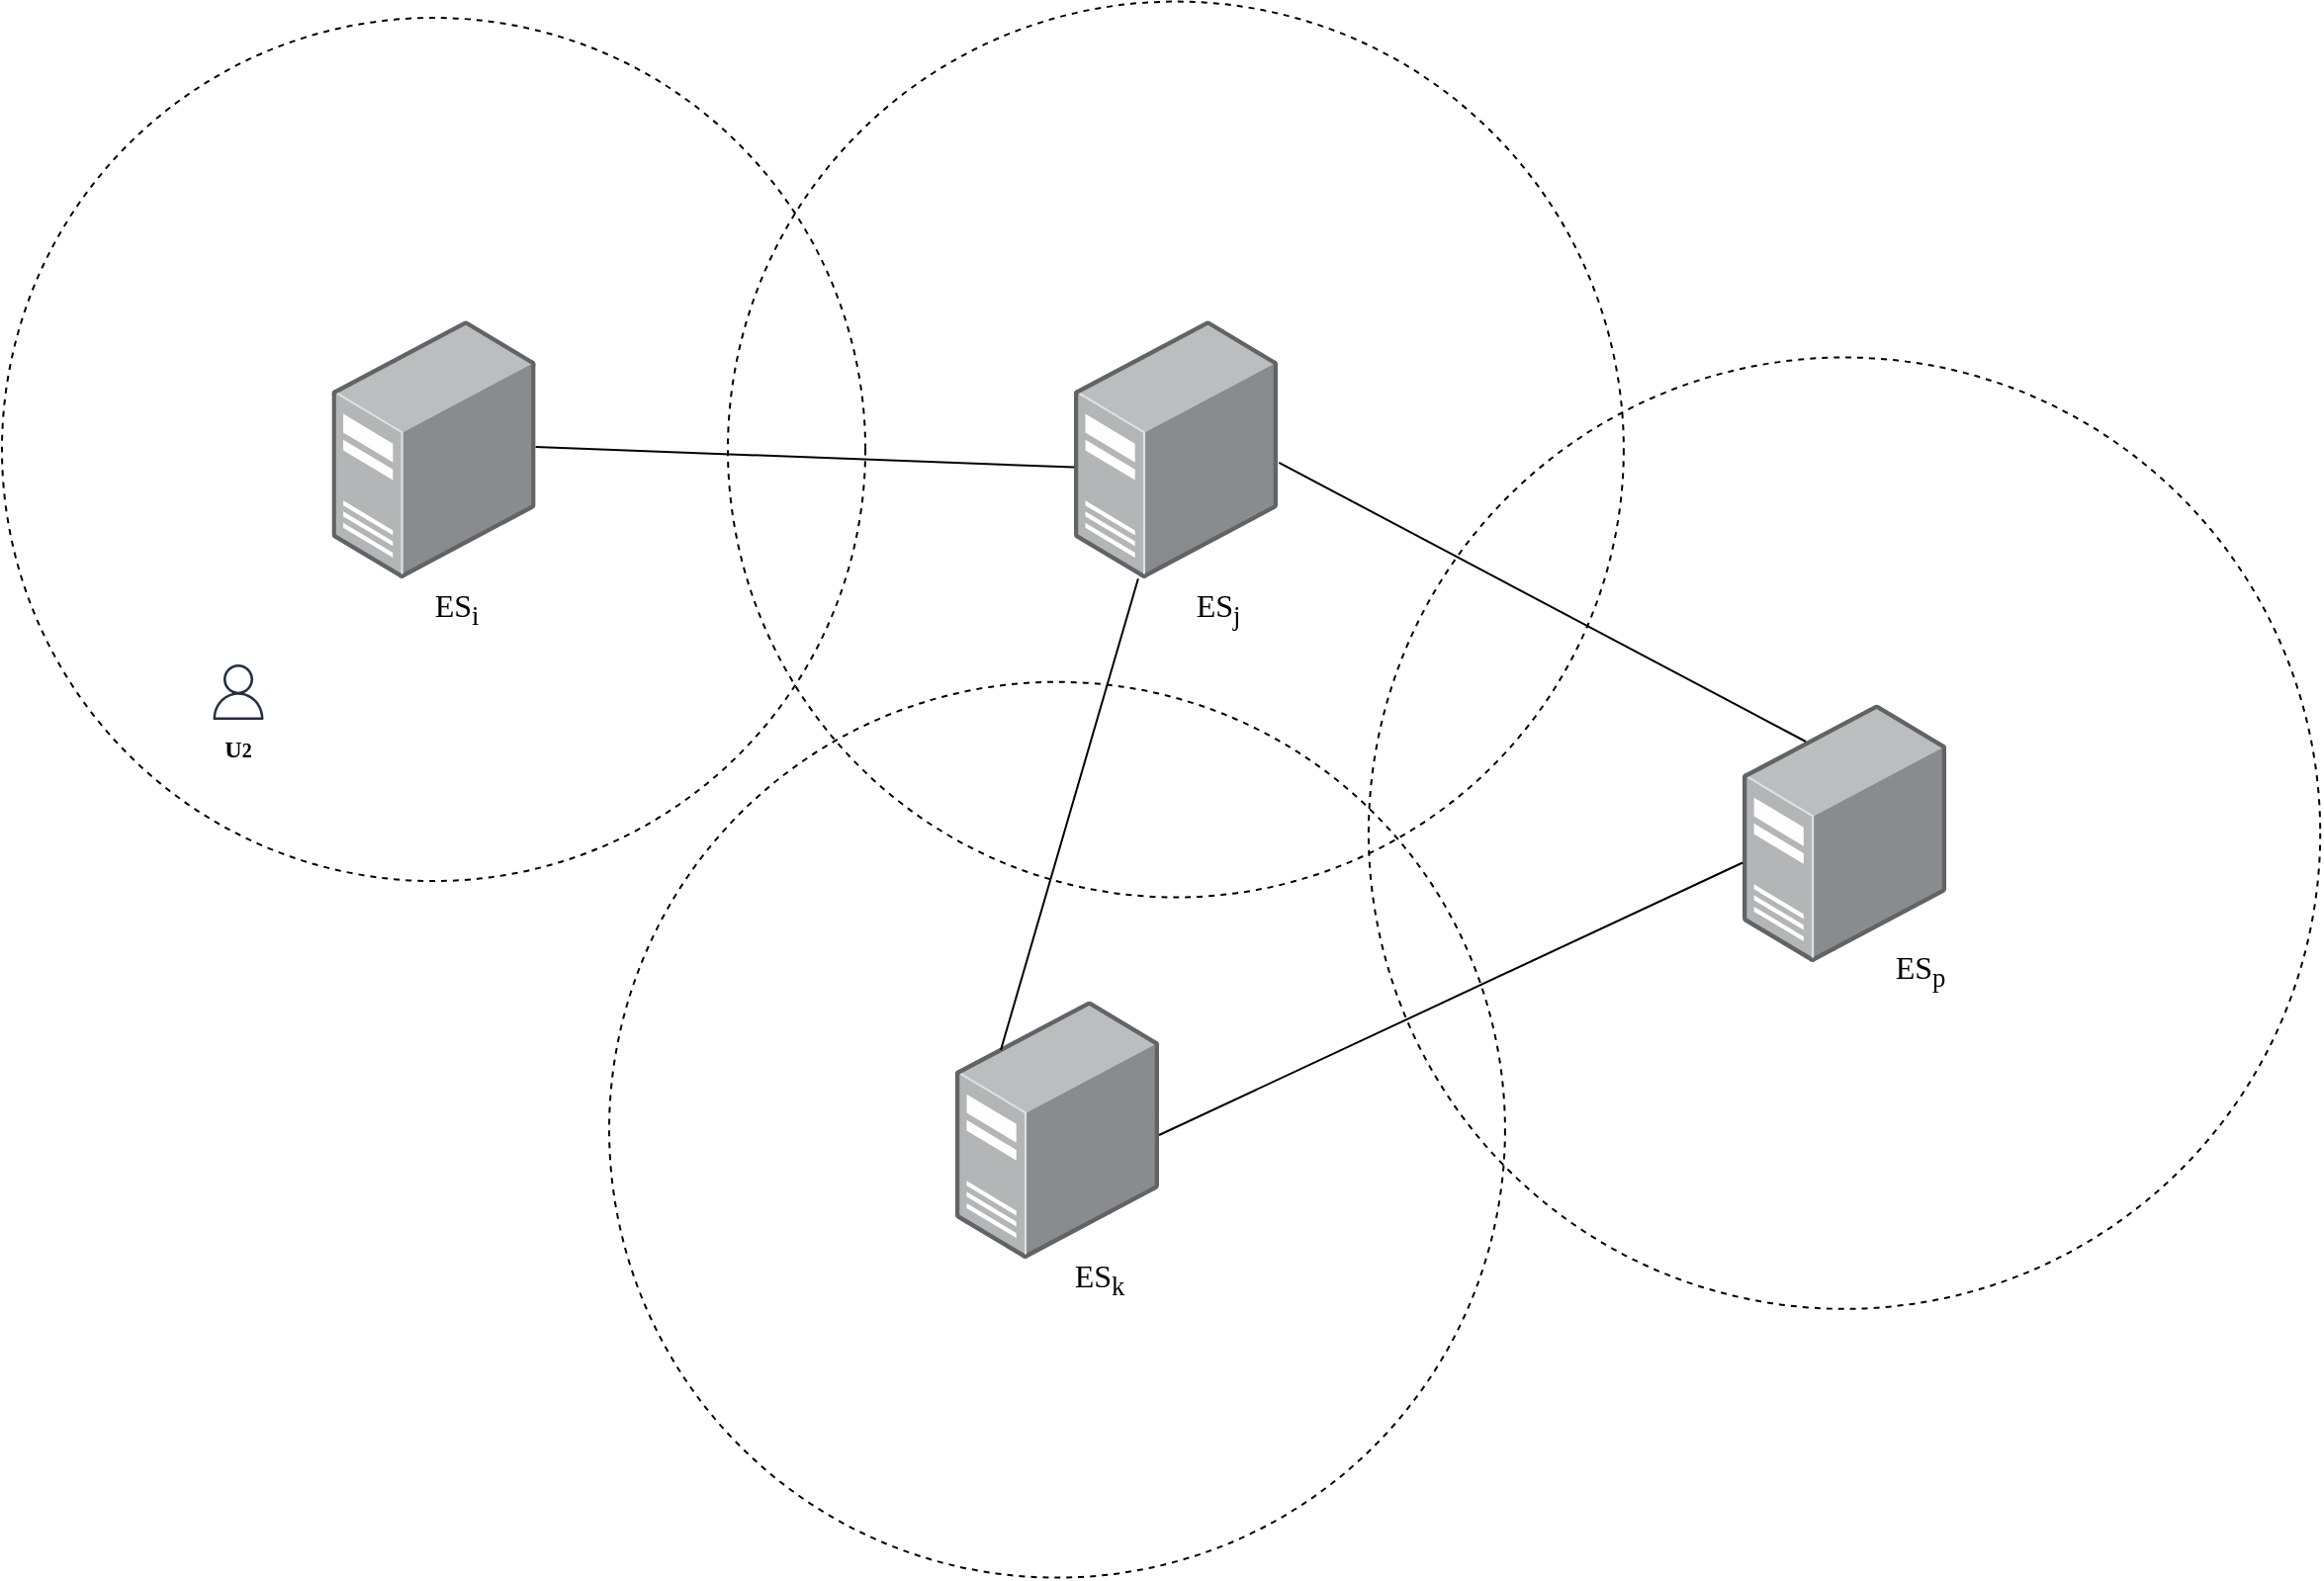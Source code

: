 <mxfile version="24.6.5" type="github">
  <diagram name="第 1 页" id="JoeD6NzNSS_i4DSreLfH">
    <mxGraphModel dx="2207" dy="918" grid="1" gridSize="10" guides="1" tooltips="1" connect="1" arrows="1" fold="1" page="1" pageScale="1" pageWidth="827" pageHeight="1169" math="1" shadow="0">
      <root>
        <mxCell id="0" />
        <mxCell id="1" parent="0" />
        <mxCell id="oJzubdXN_a61bdc-VOZN-10" value="" style="ellipse;whiteSpace=wrap;html=1;aspect=fixed;fillColor=none;dashed=1;" parent="1" vertex="1">
          <mxGeometry x="187" y="334.8" width="452.94" height="452.94" as="geometry" />
        </mxCell>
        <mxCell id="oJzubdXN_a61bdc-VOZN-9" value="" style="ellipse;whiteSpace=wrap;html=1;aspect=fixed;fillColor=none;dashed=1;" parent="1" vertex="1">
          <mxGeometry x="-180" y="343" width="436.53" height="436.53" as="geometry" />
        </mxCell>
        <mxCell id="8uZlXo2zn4zUqa4FPAqo-20" value="" style="image;points=[];aspect=fixed;html=1;align=center;shadow=0;dashed=0;image=img/lib/allied_telesis/computer_and_terminals/Server_Desktop.svg;" parent="1" vertex="1">
          <mxGeometry x="-13.27" y="495.94" width="103.07" height="130.65" as="geometry" />
        </mxCell>
        <mxCell id="oJzubdXN_a61bdc-VOZN-7" value="" style="image;points=[];aspect=fixed;html=1;align=center;shadow=0;dashed=0;image=img/lib/allied_telesis/computer_and_terminals/Server_Desktop.svg;" parent="1" vertex="1">
          <mxGeometry x="361.94" y="495.94" width="103.07" height="130.65" as="geometry" />
        </mxCell>
        <mxCell id="YrZTJPULt2tVNtfPP9vq-19" value="&lt;font style=&quot;font-size: 16px;&quot; face=&quot;Times New Roman&quot;&gt;ES&lt;sub&gt;i&lt;/sub&gt;&lt;/font&gt;" style="text;strokeColor=none;align=center;fillColor=none;html=1;verticalAlign=middle;whiteSpace=wrap;rounded=0;" parent="1" vertex="1">
          <mxGeometry x="20" y="626.59" width="60" height="30" as="geometry" />
        </mxCell>
        <mxCell id="YrZTJPULt2tVNtfPP9vq-20" value="&lt;font style=&quot;font-size: 16px;&quot; face=&quot;Times New Roman&quot;&gt;ES&lt;sub&gt;j&lt;/sub&gt;&lt;/font&gt;" style="text;strokeColor=none;align=center;fillColor=none;html=1;verticalAlign=middle;whiteSpace=wrap;rounded=0;" parent="1" vertex="1">
          <mxGeometry x="405.01" y="626.59" width="60" height="30" as="geometry" />
        </mxCell>
        <mxCell id="xvgDtzJQuXAZzeF8BXna-1" value="" style="image;points=[];aspect=fixed;html=1;align=center;shadow=0;dashed=0;image=img/lib/allied_telesis/computer_and_terminals/Server_Desktop.svg;" vertex="1" parent="1">
          <mxGeometry x="301.94" y="840" width="103.07" height="130.65" as="geometry" />
        </mxCell>
        <mxCell id="xvgDtzJQuXAZzeF8BXna-2" value="" style="ellipse;whiteSpace=wrap;html=1;aspect=fixed;fillColor=none;dashed=1;" vertex="1" parent="1">
          <mxGeometry x="127.01" y="678.86" width="452.94" height="452.94" as="geometry" />
        </mxCell>
        <mxCell id="xvgDtzJQuXAZzeF8BXna-3" value="" style="endArrow=none;html=1;rounded=0;entryX=0.001;entryY=0.569;entryDx=0;entryDy=0;entryPerimeter=0;" edge="1" parent="1" target="oJzubdXN_a61bdc-VOZN-7">
          <mxGeometry width="50" height="50" relative="1" as="geometry">
            <mxPoint x="89.8" y="560" as="sourcePoint" />
            <mxPoint x="139.8" y="510" as="targetPoint" />
          </mxGeometry>
        </mxCell>
        <mxCell id="xvgDtzJQuXAZzeF8BXna-4" value="" style="endArrow=none;html=1;rounded=0;" edge="1" parent="1" target="oJzubdXN_a61bdc-VOZN-7">
          <mxGeometry width="50" height="50" relative="1" as="geometry">
            <mxPoint x="325" y="865" as="sourcePoint" />
            <mxPoint x="420" y="610" as="targetPoint" />
          </mxGeometry>
        </mxCell>
        <mxCell id="xvgDtzJQuXAZzeF8BXna-5" value="" style="image;points=[];aspect=fixed;html=1;align=center;shadow=0;dashed=0;image=img/lib/allied_telesis/computer_and_terminals/Server_Desktop.svg;" vertex="1" parent="1">
          <mxGeometry x="700" y="690" width="103.07" height="130.65" as="geometry" />
        </mxCell>
        <mxCell id="xvgDtzJQuXAZzeF8BXna-6" value="" style="ellipse;whiteSpace=wrap;html=1;aspect=fixed;fillColor=none;dashed=1;" vertex="1" parent="1">
          <mxGeometry x="510.96" y="514.75" width="481.14" height="481.14" as="geometry" />
        </mxCell>
        <mxCell id="xvgDtzJQuXAZzeF8BXna-7" value="" style="endArrow=none;html=1;rounded=0;entryX=0.393;entryY=0.531;entryDx=0;entryDy=0;entryPerimeter=0;" edge="1" parent="1" target="xvgDtzJQuXAZzeF8BXna-6">
          <mxGeometry width="50" height="50" relative="1" as="geometry">
            <mxPoint x="405.01" y="908" as="sourcePoint" />
            <mxPoint x="474.01" y="670" as="targetPoint" />
          </mxGeometry>
        </mxCell>
        <mxCell id="xvgDtzJQuXAZzeF8BXna-8" value="" style="endArrow=none;html=1;rounded=0;exitX=1.006;exitY=0.551;exitDx=0;exitDy=0;exitPerimeter=0;" edge="1" parent="1" source="oJzubdXN_a61bdc-VOZN-7">
          <mxGeometry width="50" height="50" relative="1" as="geometry">
            <mxPoint x="460" y="568" as="sourcePoint" />
            <mxPoint x="732" y="709" as="targetPoint" />
          </mxGeometry>
        </mxCell>
        <mxCell id="xvgDtzJQuXAZzeF8BXna-9" value="&lt;font style=&quot;font-size: 16px;&quot; face=&quot;Times New Roman&quot;&gt;ES&lt;sub&gt;k&lt;/sub&gt;&lt;/font&gt;" style="text;strokeColor=none;align=center;fillColor=none;html=1;verticalAlign=middle;whiteSpace=wrap;rounded=0;" vertex="1" parent="1">
          <mxGeometry x="345.01" y="965.89" width="60" height="30" as="geometry" />
        </mxCell>
        <mxCell id="xvgDtzJQuXAZzeF8BXna-10" value="&lt;font style=&quot;font-size: 16px;&quot; face=&quot;Times New Roman&quot;&gt;ES&lt;sub&gt;p&lt;/sub&gt;&lt;/font&gt;" style="text;strokeColor=none;align=center;fillColor=none;html=1;verticalAlign=middle;whiteSpace=wrap;rounded=0;" vertex="1" parent="1">
          <mxGeometry x="760" y="810" width="60" height="30" as="geometry" />
        </mxCell>
        <mxCell id="xvgDtzJQuXAZzeF8BXna-11" value="" style="group" vertex="1" connectable="0" parent="1">
          <mxGeometry x="-80.0" y="670.0" width="39" height="58" as="geometry" />
        </mxCell>
        <mxCell id="xvgDtzJQuXAZzeF8BXna-12" value="" style="sketch=0;outlineConnect=0;fontColor=#232F3E;gradientColor=none;fillColor=#232F3D;strokeColor=none;dashed=0;verticalLabelPosition=bottom;verticalAlign=top;align=center;html=1;fontSize=12;fontStyle=0;aspect=fixed;pointerEvents=1;shape=mxgraph.aws4.user;" vertex="1" parent="xvgDtzJQuXAZzeF8BXna-11">
          <mxGeometry x="5.5" width="28" height="28" as="geometry" />
        </mxCell>
        <mxCell id="xvgDtzJQuXAZzeF8BXna-13" value="&lt;font face=&quot;Times New Roman&quot; style=&quot;&quot;&gt;&lt;b style=&quot;&quot;&gt;U&lt;span style=&quot;font-size: 10px;&quot;&gt;2&lt;/span&gt;&lt;/b&gt;&lt;/font&gt;" style="text;strokeColor=none;align=center;fillColor=none;html=1;verticalAlign=middle;whiteSpace=wrap;rounded=0;" vertex="1" parent="xvgDtzJQuXAZzeF8BXna-11">
          <mxGeometry y="28" width="39" height="30" as="geometry" />
        </mxCell>
      </root>
    </mxGraphModel>
  </diagram>
</mxfile>
